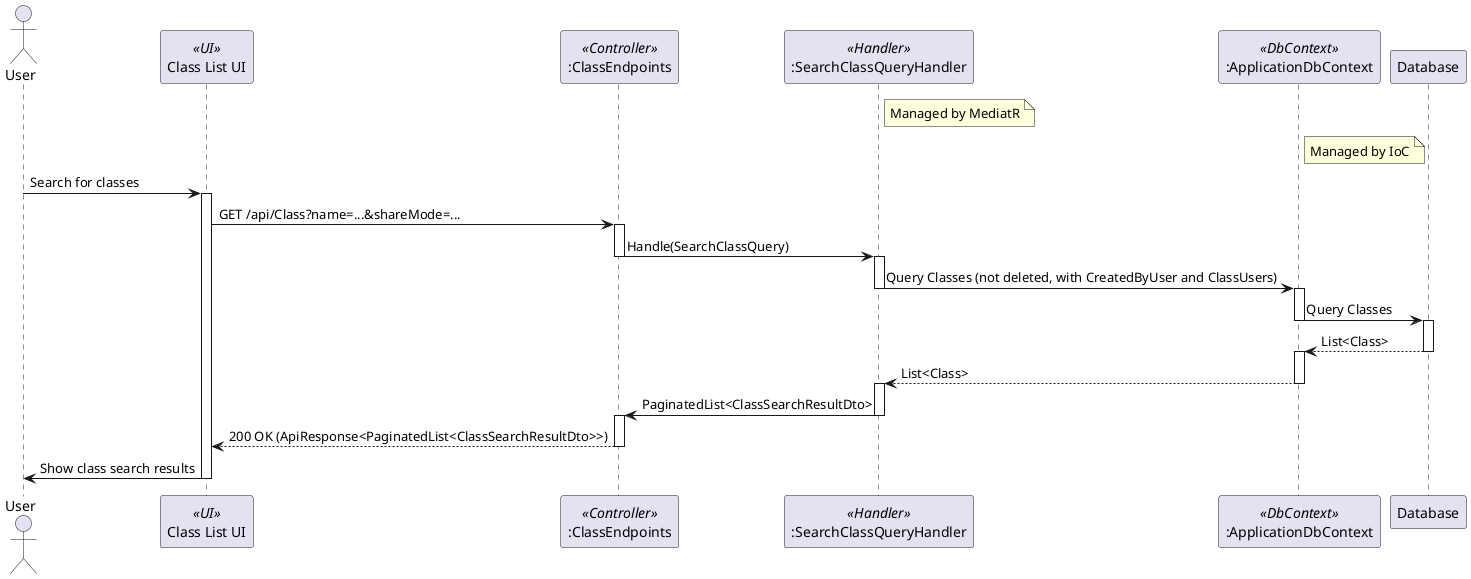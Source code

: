 @startuml
actor User
participant "Class List UI" as UI <<UI>>
participant ":ClassEndpoints" as ClassEndpoints <<Controller>>
participant ":SearchClassQueryHandler" as SearchClassQueryHandler <<Handler>>
participant ":ApplicationDbContext" as ApplicationDbContext <<DbContext>>
participant Database

note right of SearchClassQueryHandler
  Managed by MediatR
end note

note right of ApplicationDbContext
  Managed by IoC
end note

User -> UI : Search for classes
activate UI
UI -> ClassEndpoints : GET /api/Class?name=...&shareMode=...
activate ClassEndpoints
ClassEndpoints -> SearchClassQueryHandler : Handle(SearchClassQuery)
deactivate ClassEndpoints
activate SearchClassQueryHandler
SearchClassQueryHandler -> ApplicationDbContext : Query Classes (not deleted, with CreatedByUser and ClassUsers)
deactivate SearchClassQueryHandler
activate ApplicationDbContext
ApplicationDbContext -> Database : Query Classes
deactivate ApplicationDbContext
activate Database
Database --> ApplicationDbContext : List<Class>
deactivate Database
activate ApplicationDbContext
ApplicationDbContext --> SearchClassQueryHandler : List<Class>
deactivate ApplicationDbContext
activate SearchClassQueryHandler

SearchClassQueryHandler -> ClassEndpoints : PaginatedList<ClassSearchResultDto>
deactivate SearchClassQueryHandler
activate ClassEndpoints
ClassEndpoints --> UI : 200 OK (ApiResponse<PaginatedList<ClassSearchResultDto>>)
deactivate ClassEndpoints
UI -> User : Show class search results
deactivate UI

@enduml